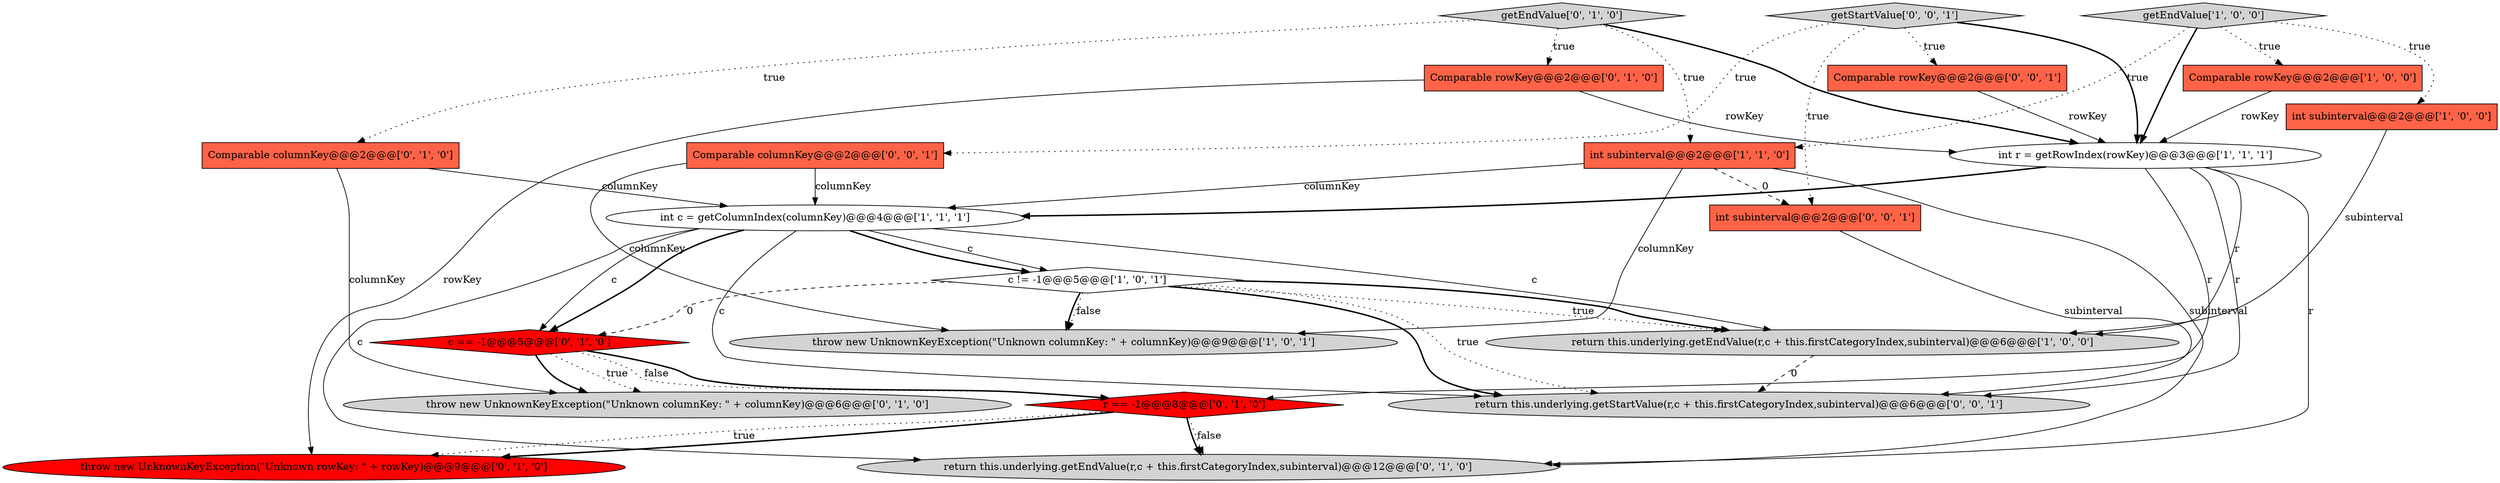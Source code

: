 digraph {
19 [style = filled, label = "return this.underlying.getStartValue(r,c + this.firstCategoryIndex,subinterval)@@@6@@@['0', '0', '1']", fillcolor = lightgray, shape = ellipse image = "AAA0AAABBB3BBB"];
0 [style = filled, label = "c != -1@@@5@@@['1', '0', '1']", fillcolor = white, shape = diamond image = "AAA0AAABBB1BBB"];
1 [style = filled, label = "getEndValue['1', '0', '0']", fillcolor = lightgray, shape = diamond image = "AAA0AAABBB1BBB"];
11 [style = filled, label = "c == -1@@@5@@@['0', '1', '0']", fillcolor = red, shape = diamond image = "AAA1AAABBB2BBB"];
4 [style = filled, label = "int subinterval@@@2@@@['1', '0', '0']", fillcolor = tomato, shape = box image = "AAA0AAABBB1BBB"];
14 [style = filled, label = "throw new UnknownKeyException(\"Unknown rowKey: \" + rowKey)@@@9@@@['0', '1', '0']", fillcolor = red, shape = ellipse image = "AAA1AAABBB2BBB"];
18 [style = filled, label = "Comparable rowKey@@@2@@@['0', '0', '1']", fillcolor = tomato, shape = box image = "AAA0AAABBB3BBB"];
21 [style = filled, label = "int subinterval@@@2@@@['0', '0', '1']", fillcolor = tomato, shape = box image = "AAA0AAABBB3BBB"];
7 [style = filled, label = "int subinterval@@@2@@@['1', '1', '0']", fillcolor = tomato, shape = box image = "AAA0AAABBB1BBB"];
9 [style = filled, label = "Comparable columnKey@@@2@@@['0', '1', '0']", fillcolor = tomato, shape = box image = "AAA0AAABBB2BBB"];
15 [style = filled, label = "throw new UnknownKeyException(\"Unknown columnKey: \" + columnKey)@@@6@@@['0', '1', '0']", fillcolor = lightgray, shape = ellipse image = "AAA0AAABBB2BBB"];
8 [style = filled, label = "int c = getColumnIndex(columnKey)@@@4@@@['1', '1', '1']", fillcolor = white, shape = ellipse image = "AAA0AAABBB1BBB"];
5 [style = filled, label = "return this.underlying.getEndValue(r,c + this.firstCategoryIndex,subinterval)@@@6@@@['1', '0', '0']", fillcolor = lightgray, shape = ellipse image = "AAA0AAABBB1BBB"];
10 [style = filled, label = "Comparable rowKey@@@2@@@['0', '1', '0']", fillcolor = tomato, shape = box image = "AAA0AAABBB2BBB"];
13 [style = filled, label = "return this.underlying.getEndValue(r,c + this.firstCategoryIndex,subinterval)@@@12@@@['0', '1', '0']", fillcolor = lightgray, shape = ellipse image = "AAA0AAABBB2BBB"];
16 [style = filled, label = "r == -1@@@8@@@['0', '1', '0']", fillcolor = red, shape = diamond image = "AAA1AAABBB2BBB"];
2 [style = filled, label = "Comparable rowKey@@@2@@@['1', '0', '0']", fillcolor = tomato, shape = box image = "AAA0AAABBB1BBB"];
20 [style = filled, label = "Comparable columnKey@@@2@@@['0', '0', '1']", fillcolor = tomato, shape = box image = "AAA0AAABBB3BBB"];
3 [style = filled, label = "int r = getRowIndex(rowKey)@@@3@@@['1', '1', '1']", fillcolor = white, shape = ellipse image = "AAA0AAABBB1BBB"];
6 [style = filled, label = "throw new UnknownKeyException(\"Unknown columnKey: \" + columnKey)@@@9@@@['1', '0', '1']", fillcolor = lightgray, shape = ellipse image = "AAA0AAABBB1BBB"];
17 [style = filled, label = "getStartValue['0', '0', '1']", fillcolor = lightgray, shape = diamond image = "AAA0AAABBB3BBB"];
12 [style = filled, label = "getEndValue['0', '1', '0']", fillcolor = lightgray, shape = diamond image = "AAA0AAABBB2BBB"];
17->20 [style = dotted, label="true"];
7->13 [style = solid, label="subinterval"];
3->13 [style = solid, label="r"];
11->16 [style = bold, label=""];
16->13 [style = bold, label=""];
8->13 [style = solid, label="c"];
7->21 [style = dashed, label="0"];
0->5 [style = dotted, label="true"];
21->19 [style = solid, label="subinterval"];
17->18 [style = dotted, label="true"];
0->6 [style = bold, label=""];
9->8 [style = solid, label="columnKey"];
9->15 [style = solid, label="columnKey"];
0->19 [style = bold, label=""];
0->6 [style = dotted, label="false"];
0->19 [style = dotted, label="true"];
20->8 [style = solid, label="columnKey"];
1->3 [style = bold, label=""];
7->6 [style = solid, label="columnKey"];
8->5 [style = solid, label="c"];
0->11 [style = dashed, label="0"];
10->3 [style = solid, label="rowKey"];
1->4 [style = dotted, label="true"];
8->0 [style = solid, label="c"];
4->5 [style = solid, label="subinterval"];
11->15 [style = bold, label=""];
10->14 [style = solid, label="rowKey"];
1->7 [style = dotted, label="true"];
8->0 [style = bold, label=""];
2->3 [style = solid, label="rowKey"];
8->11 [style = solid, label="c"];
11->16 [style = dotted, label="false"];
18->3 [style = solid, label="rowKey"];
7->8 [style = solid, label="columnKey"];
12->10 [style = dotted, label="true"];
3->16 [style = solid, label="r"];
16->13 [style = dotted, label="false"];
20->6 [style = solid, label="columnKey"];
3->8 [style = bold, label=""];
16->14 [style = dotted, label="true"];
3->19 [style = solid, label="r"];
3->5 [style = solid, label="r"];
17->3 [style = bold, label=""];
16->14 [style = bold, label=""];
12->3 [style = bold, label=""];
1->2 [style = dotted, label="true"];
11->15 [style = dotted, label="true"];
8->19 [style = solid, label="c"];
12->7 [style = dotted, label="true"];
8->11 [style = bold, label=""];
17->21 [style = dotted, label="true"];
5->19 [style = dashed, label="0"];
0->5 [style = bold, label=""];
12->9 [style = dotted, label="true"];
}
